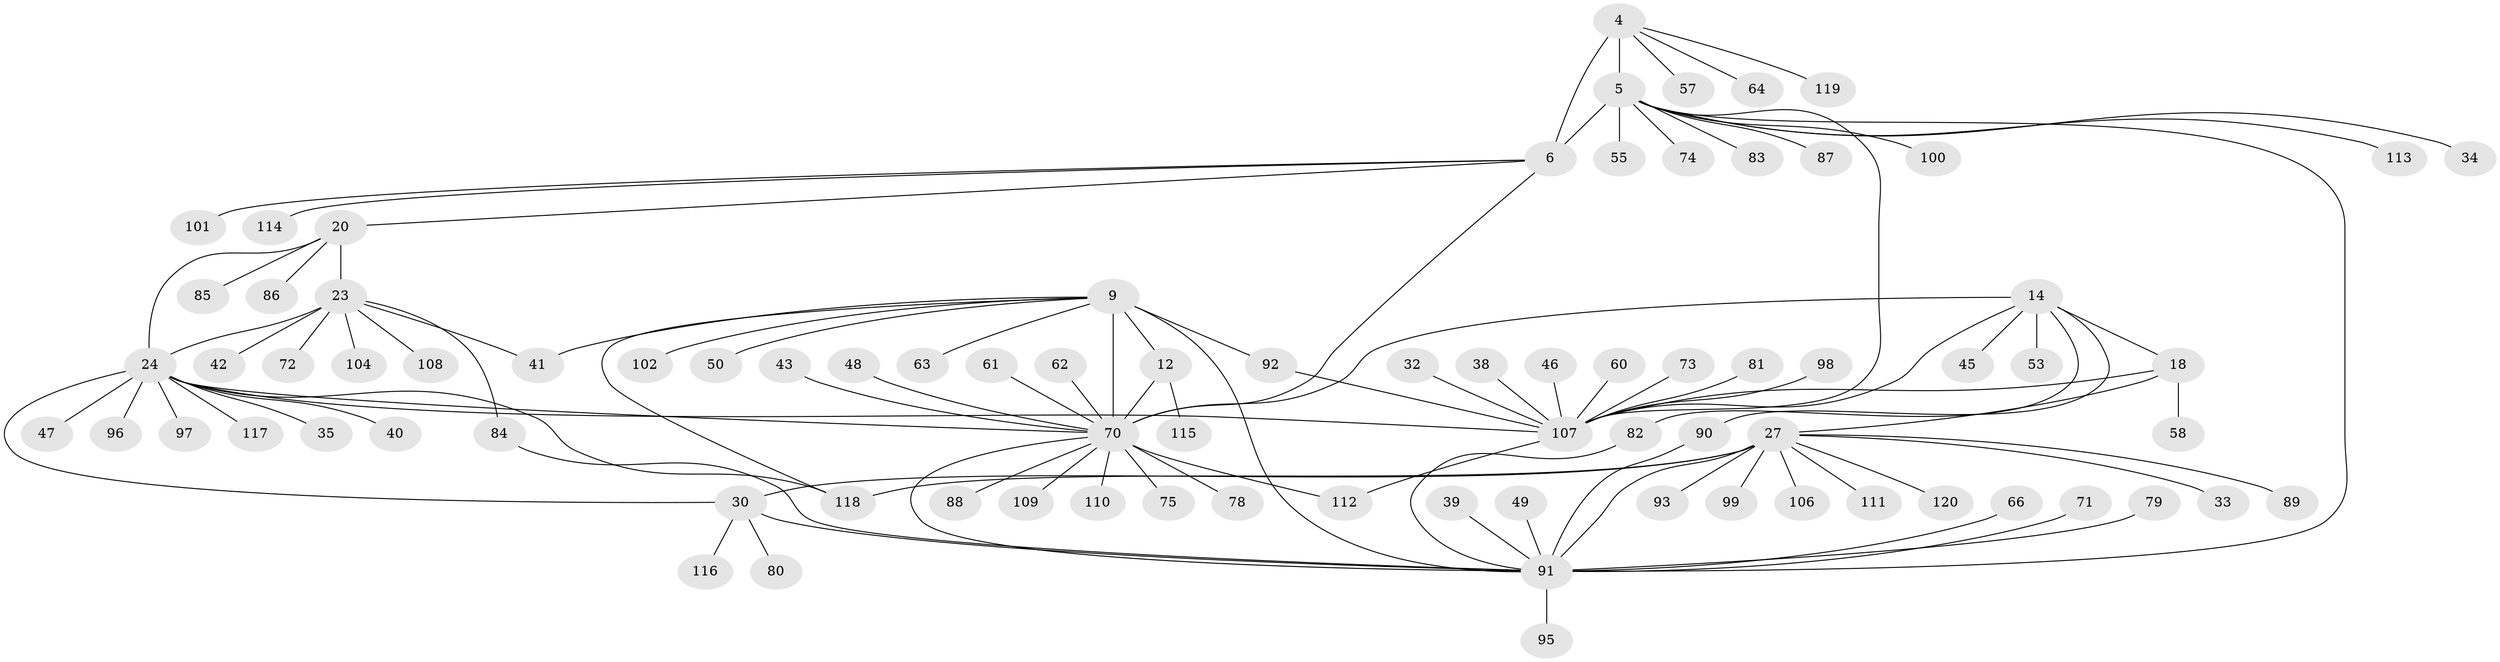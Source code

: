 // original degree distribution, {8: 0.041666666666666664, 7: 0.05, 6: 0.05, 11: 0.016666666666666666, 13: 0.016666666666666666, 9: 0.025, 12: 0.016666666666666666, 5: 0.008333333333333333, 10: 0.025, 2: 0.15833333333333333, 1: 0.55, 3: 0.03333333333333333, 4: 0.008333333333333333}
// Generated by graph-tools (version 1.1) at 2025/58/03/04/25 21:58:17]
// undirected, 84 vertices, 103 edges
graph export_dot {
graph [start="1"]
  node [color=gray90,style=filled];
  4 [super="+2"];
  5 [super="+1"];
  6 [super="+3"];
  9 [super="+8"];
  12 [super="+10"];
  14 [super="+13"];
  18 [super="+16"];
  20 [super="+19"];
  23 [super="+21"];
  24 [super="+22"];
  27 [super="+26"];
  30 [super="+25"];
  32;
  33;
  34;
  35;
  38;
  39;
  40;
  41;
  42;
  43;
  45;
  46;
  47;
  48;
  49;
  50;
  53;
  55;
  57;
  58;
  60;
  61;
  62;
  63;
  64;
  66;
  70 [super="+11"];
  71;
  72;
  73;
  74;
  75;
  78;
  79;
  80;
  81;
  82;
  83 [super="+51+52"];
  84;
  85;
  86;
  87;
  88 [super="+44"];
  89;
  90;
  91 [super="+76+29"];
  92 [super="+37"];
  93 [super="+31"];
  95;
  96;
  97;
  98;
  99 [super="+68"];
  100 [super="+77"];
  101;
  102;
  104;
  106;
  107 [super="+17"];
  108;
  109;
  110;
  111;
  112;
  113 [super="+105"];
  114 [super="+54+59"];
  115;
  116 [super="+65"];
  117 [super="+103"];
  118 [super="+56"];
  119 [super="+69"];
  120;
  4 -- 5 [weight=4];
  4 -- 6 [weight=4];
  4 -- 64;
  4 -- 57;
  4 -- 119;
  5 -- 6 [weight=4];
  5 -- 34;
  5 -- 55;
  5 -- 74;
  5 -- 87;
  5 -- 83;
  5 -- 91;
  5 -- 100;
  5 -- 113;
  5 -- 107;
  6 -- 20;
  6 -- 101;
  6 -- 114;
  6 -- 70;
  9 -- 12 [weight=4];
  9 -- 41;
  9 -- 50;
  9 -- 102;
  9 -- 63;
  9 -- 118;
  9 -- 92;
  9 -- 91;
  9 -- 70 [weight=4];
  12 -- 115;
  12 -- 70 [weight=4];
  14 -- 18 [weight=4];
  14 -- 45;
  14 -- 82;
  14 -- 53;
  14 -- 90;
  14 -- 107 [weight=4];
  14 -- 70;
  18 -- 58;
  18 -- 27;
  18 -- 107 [weight=4];
  20 -- 23 [weight=4];
  20 -- 24 [weight=4];
  20 -- 85;
  20 -- 86;
  23 -- 24 [weight=4];
  23 -- 42;
  23 -- 72;
  23 -- 84;
  23 -- 104;
  23 -- 41;
  23 -- 108;
  24 -- 30;
  24 -- 35;
  24 -- 47;
  24 -- 96;
  24 -- 97;
  24 -- 40;
  24 -- 107 [weight=2];
  24 -- 118;
  24 -- 117;
  24 -- 70;
  27 -- 30 [weight=4];
  27 -- 33;
  27 -- 89;
  27 -- 111;
  27 -- 118;
  27 -- 120;
  27 -- 106;
  27 -- 93;
  27 -- 99;
  27 -- 91 [weight=5];
  30 -- 80;
  30 -- 116;
  30 -- 91 [weight=4];
  32 -- 107;
  38 -- 107;
  39 -- 91;
  43 -- 70;
  46 -- 107;
  48 -- 70;
  49 -- 91;
  60 -- 107;
  61 -- 70;
  62 -- 70;
  66 -- 91;
  70 -- 75;
  70 -- 78;
  70 -- 88;
  70 -- 91;
  70 -- 109;
  70 -- 110;
  70 -- 112;
  71 -- 91;
  73 -- 107;
  79 -- 91;
  81 -- 107;
  82 -- 91;
  84 -- 91;
  90 -- 91;
  91 -- 95;
  92 -- 107;
  98 -- 107;
  107 -- 112;
}
